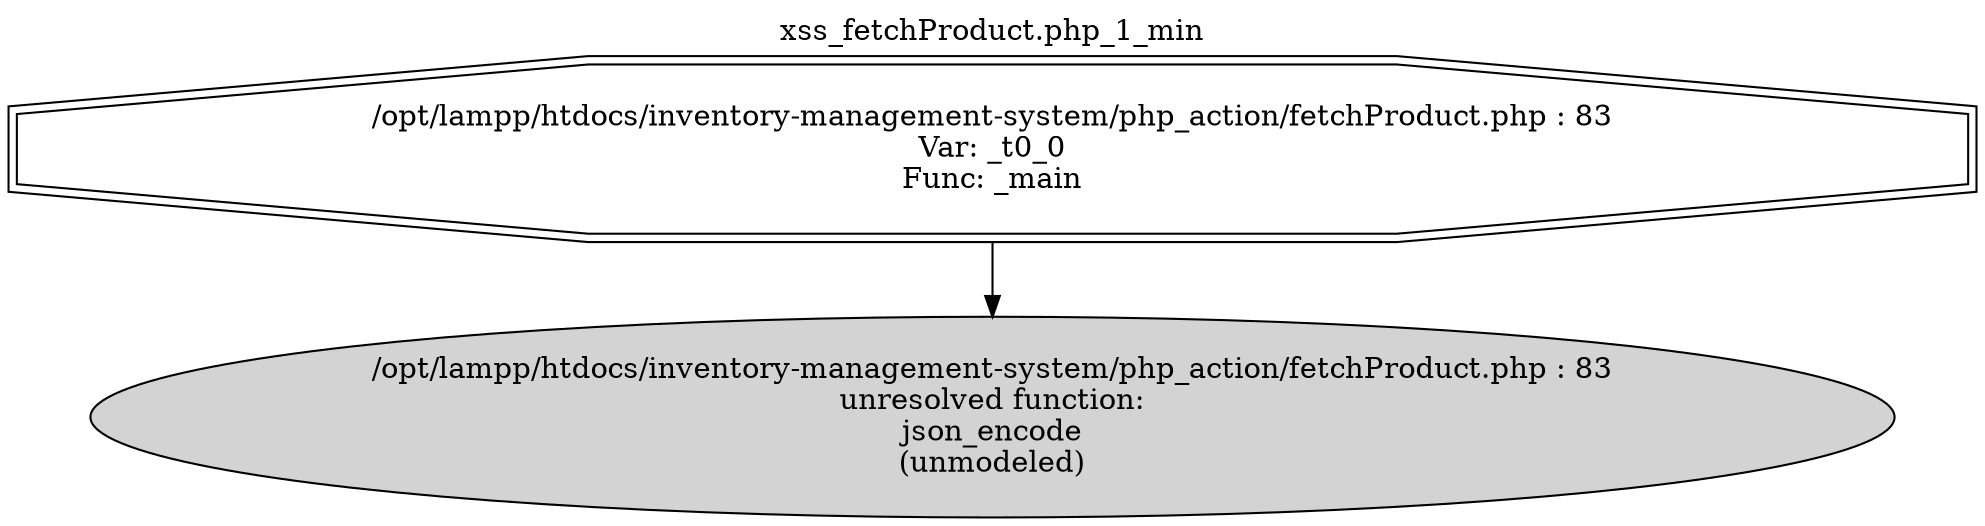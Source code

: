 digraph cfg {
  label="xss_fetchProduct.php_1_min";
  labelloc=t;
  n1 [shape=doubleoctagon, label="/opt/lampp/htdocs/inventory-management-system/php_action/fetchProduct.php : 83\nVar: _t0_0\nFunc: _main\n"];
  n2 [shape=ellipse, label="/opt/lampp/htdocs/inventory-management-system/php_action/fetchProduct.php : 83\nunresolved function:\njson_encode\n(unmodeled)\n",style=filled];
  n1 -> n2;
}
